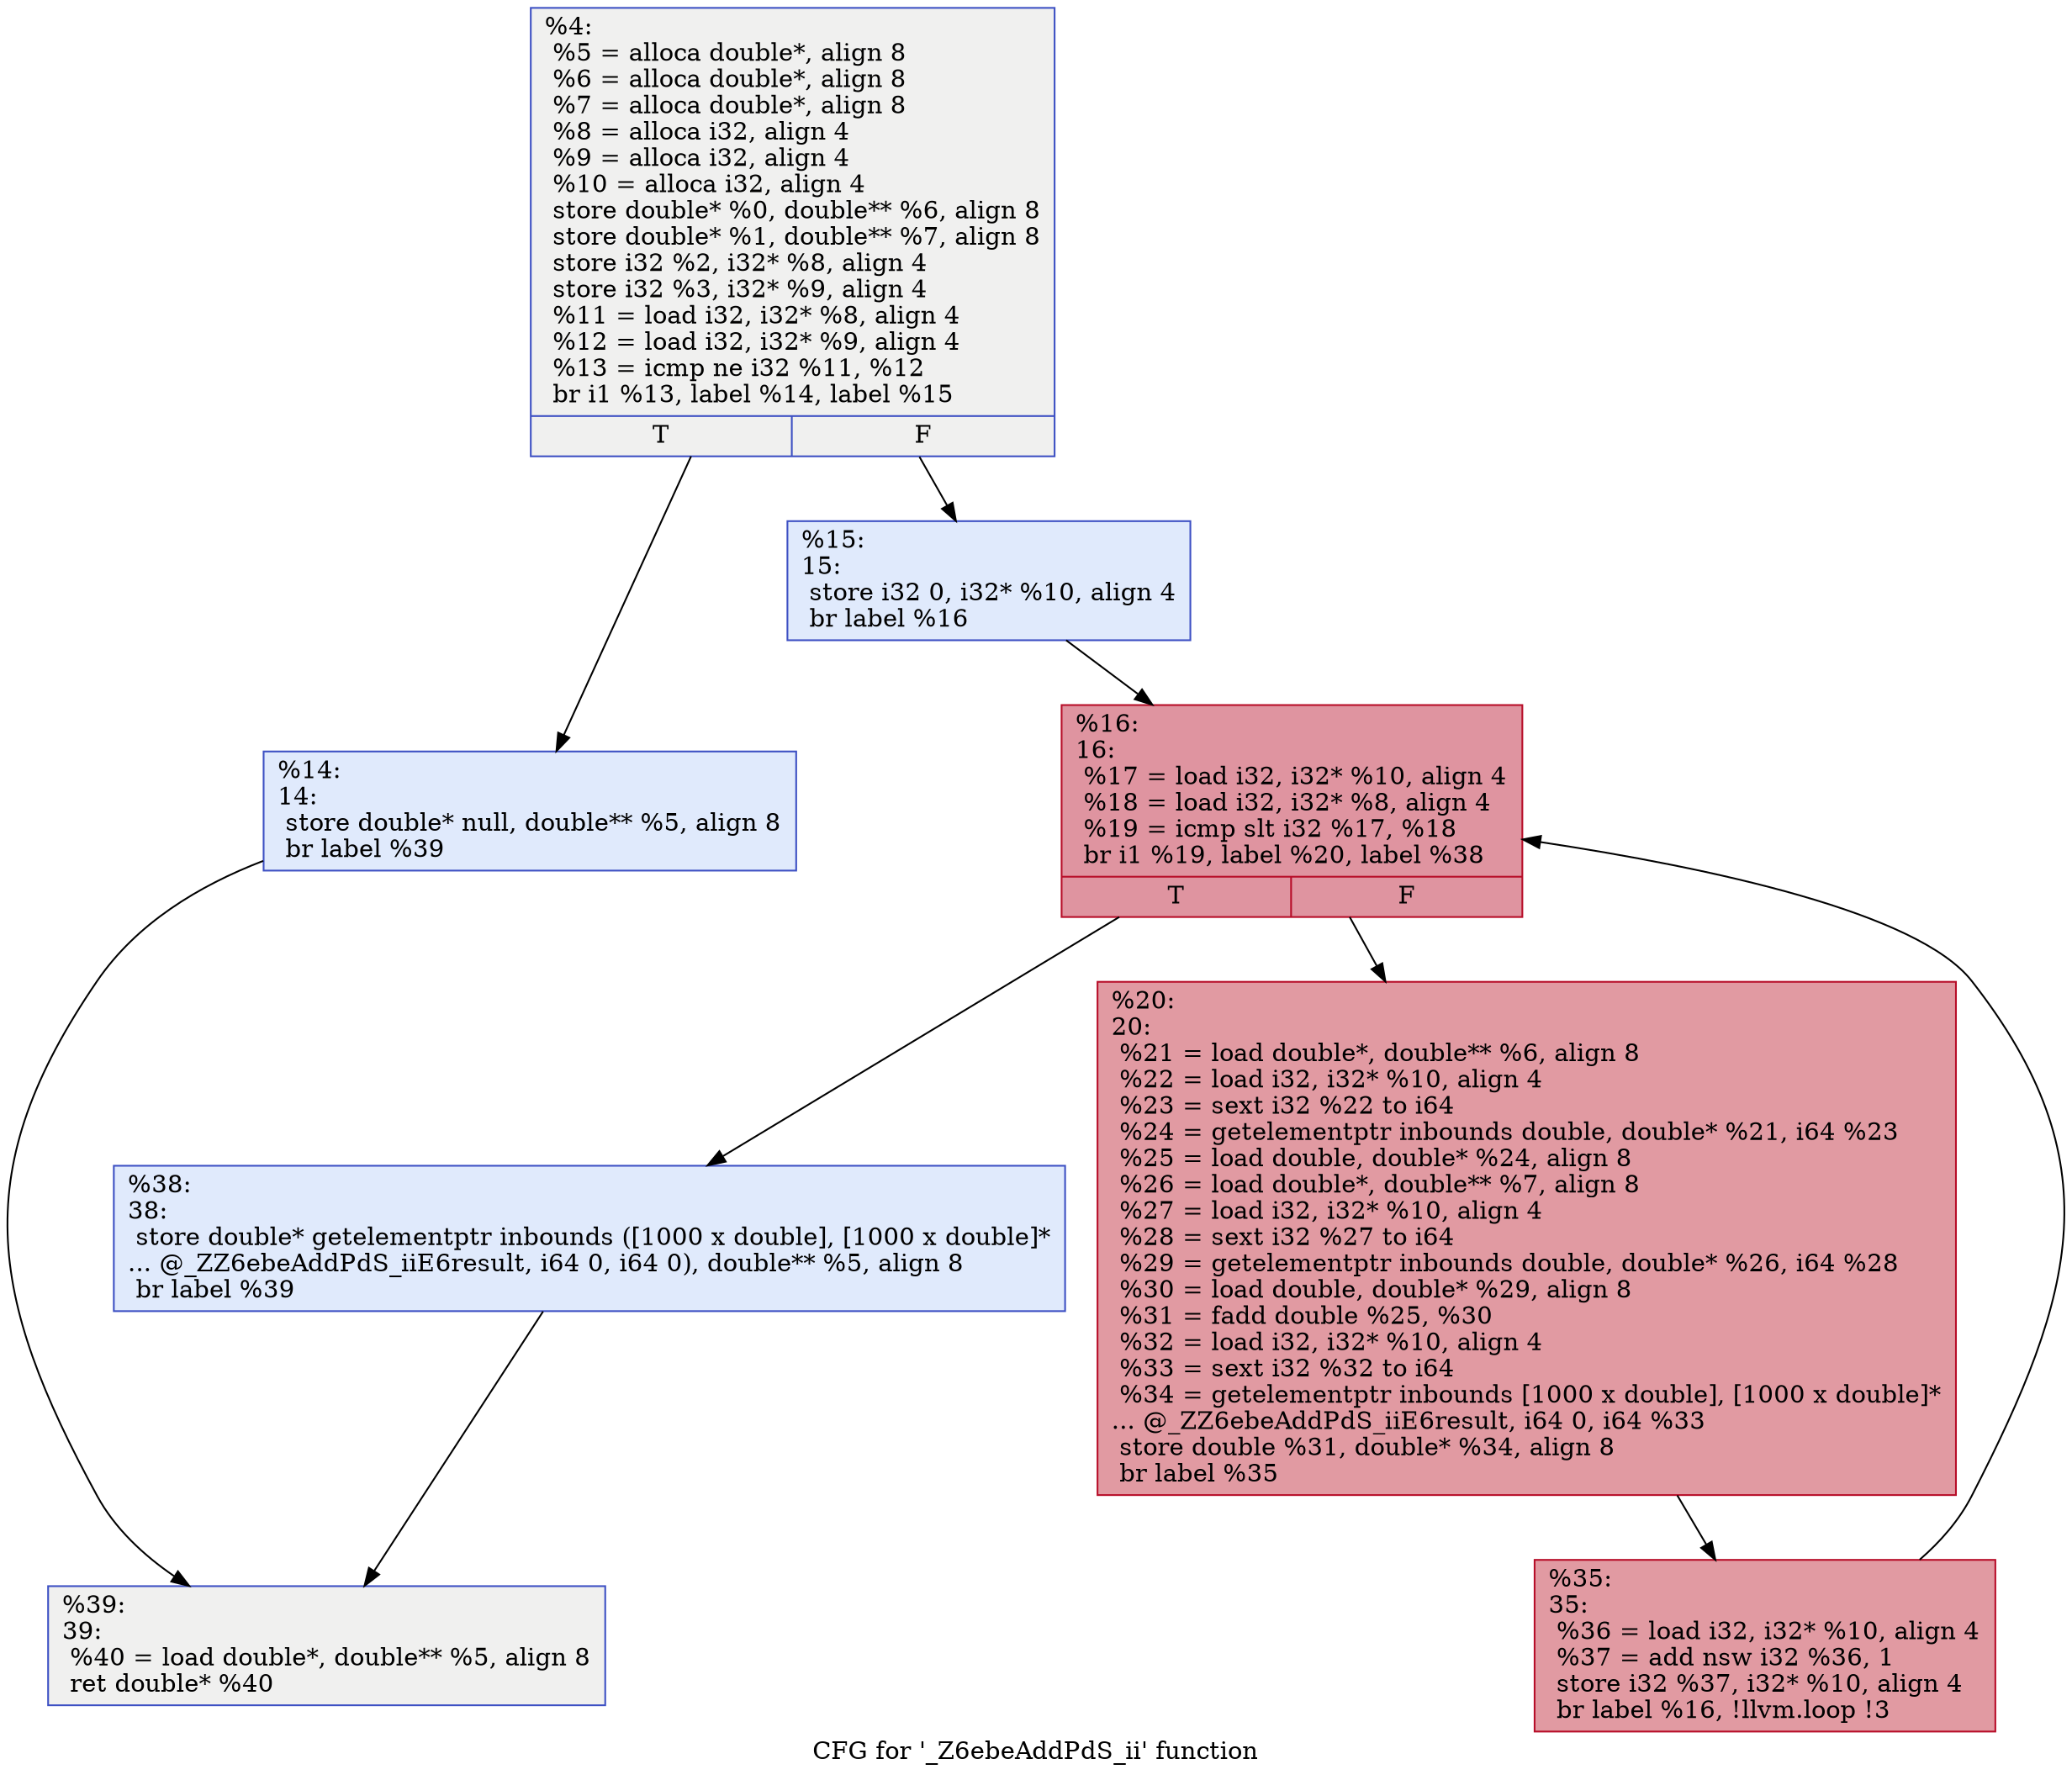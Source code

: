 digraph "CFG for '_Z6ebeAddPdS_ii' function" {
	label="CFG for '_Z6ebeAddPdS_ii' function";

	1 [shape=record,color="#3d50c3ff", style=filled, fillcolor="#dedcdb70",label="{%4:\l  %5 = alloca double*, align 8\l  %6 = alloca double*, align 8\l  %7 = alloca double*, align 8\l  %8 = alloca i32, align 4\l  %9 = alloca i32, align 4\l  %10 = alloca i32, align 4\l  store double* %0, double** %6, align 8\l  store double* %1, double** %7, align 8\l  store i32 %2, i32* %8, align 4\l  store i32 %3, i32* %9, align 4\l  %11 = load i32, i32* %8, align 4\l  %12 = load i32, i32* %9, align 4\l  %13 = icmp ne i32 %11, %12\l  br i1 %13, label %14, label %15\l|{<s0>T|<s1>F}}"];
	1 -> 2;
	1 -> 3;
	2 [shape=record,color="#3d50c3ff", style=filled, fillcolor="#b9d0f970",label="{%14:\l14:                                               \l  store double* null, double** %5, align 8\l  br label %39\l}"];
	2 -> 4;
	3 [shape=record,color="#3d50c3ff", style=filled, fillcolor="#b9d0f970",label="{%15:\l15:                                               \l  store i32 0, i32* %10, align 4\l  br label %16\l}"];
	3 -> 5;
	5 [shape=record,color="#b70d28ff", style=filled, fillcolor="#b70d2870",label="{%16:\l16:                                               \l  %17 = load i32, i32* %10, align 4\l  %18 = load i32, i32* %8, align 4\l  %19 = icmp slt i32 %17, %18\l  br i1 %19, label %20, label %38\l|{<s0>T|<s1>F}}"];
	5 -> 6;
	5 -> 7;
	6 [shape=record,color="#b70d28ff", style=filled, fillcolor="#bb1b2c70",label="{%20:\l20:                                               \l  %21 = load double*, double** %6, align 8\l  %22 = load i32, i32* %10, align 4\l  %23 = sext i32 %22 to i64\l  %24 = getelementptr inbounds double, double* %21, i64 %23\l  %25 = load double, double* %24, align 8\l  %26 = load double*, double** %7, align 8\l  %27 = load i32, i32* %10, align 4\l  %28 = sext i32 %27 to i64\l  %29 = getelementptr inbounds double, double* %26, i64 %28\l  %30 = load double, double* %29, align 8\l  %31 = fadd double %25, %30\l  %32 = load i32, i32* %10, align 4\l  %33 = sext i32 %32 to i64\l  %34 = getelementptr inbounds [1000 x double], [1000 x double]*\l... @_ZZ6ebeAddPdS_iiE6result, i64 0, i64 %33\l  store double %31, double* %34, align 8\l  br label %35\l}"];
	6 -> 8;
	8 [shape=record,color="#b70d28ff", style=filled, fillcolor="#bb1b2c70",label="{%35:\l35:                                               \l  %36 = load i32, i32* %10, align 4\l  %37 = add nsw i32 %36, 1\l  store i32 %37, i32* %10, align 4\l  br label %16, !llvm.loop !3\l}"];
	8 -> 5;
	7 [shape=record,color="#3d50c3ff", style=filled, fillcolor="#b9d0f970",label="{%38:\l38:                                               \l  store double* getelementptr inbounds ([1000 x double], [1000 x double]*\l... @_ZZ6ebeAddPdS_iiE6result, i64 0, i64 0), double** %5, align 8\l  br label %39\l}"];
	7 -> 4;
	4 [shape=record,color="#3d50c3ff", style=filled, fillcolor="#dedcdb70",label="{%39:\l39:                                               \l  %40 = load double*, double** %5, align 8\l  ret double* %40\l}"];
}
